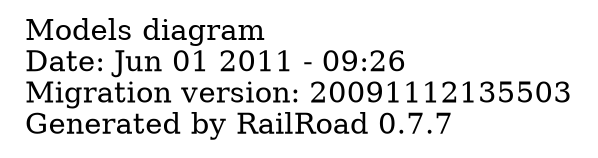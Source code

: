 digraph models_diagram {
	graph[overlap=false, splines=true]
	_diagram_info [shape="plaintext", label="Models diagram\lDate: Jun 01 2011 - 09:26\lMigration version: 20091112135503\lGenerated by RailRoad 0.7.7\l", fontsize=14]
}
